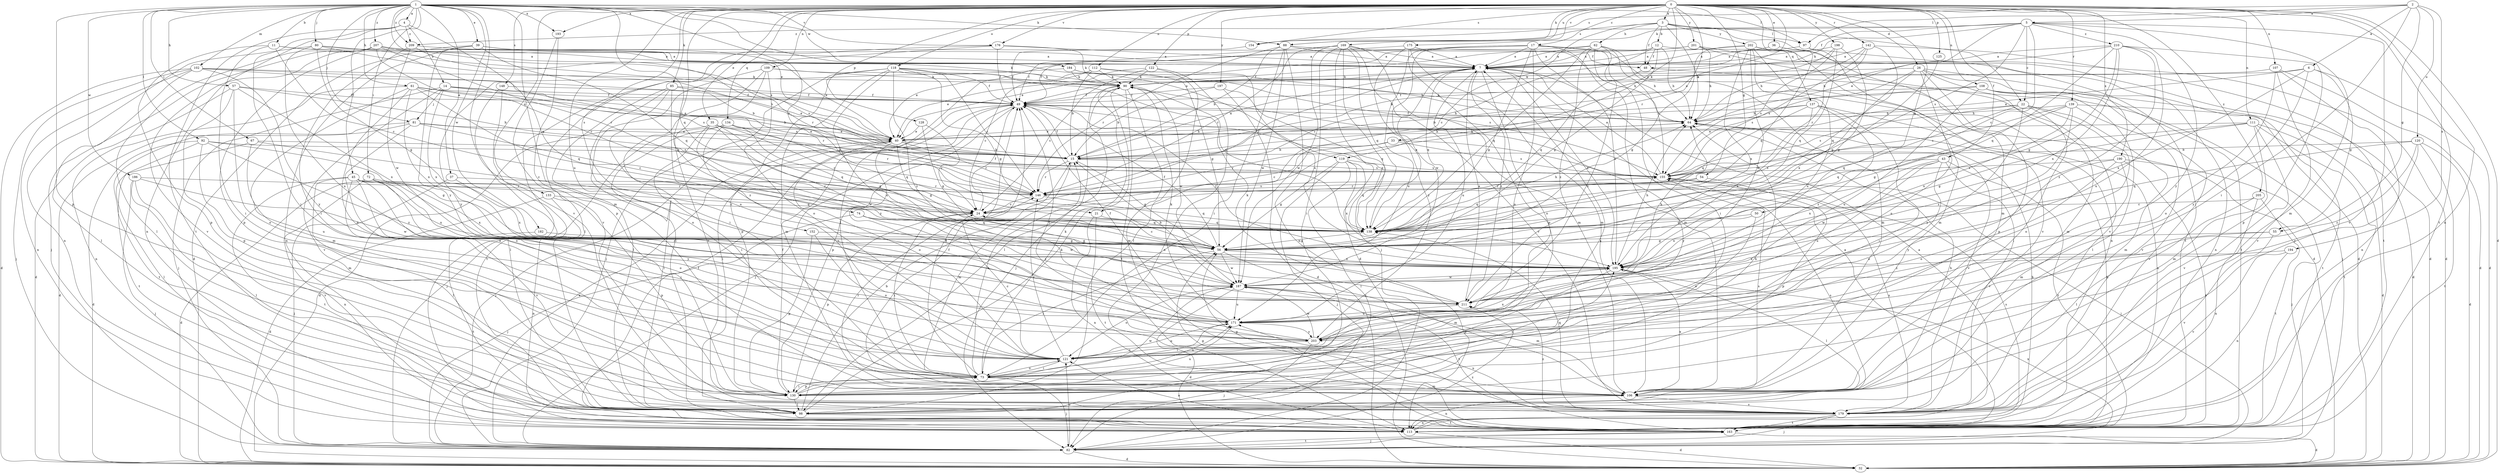 strict digraph  {
0;
1;
2;
3;
4;
5;
6;
7;
11;
12;
14;
15;
17;
21;
22;
24;
26;
32;
33;
35;
36;
37;
39;
40;
43;
45;
48;
49;
50;
54;
55;
56;
57;
61;
62;
64;
67;
72;
73;
74;
80;
81;
82;
85;
88;
90;
92;
97;
98;
102;
106;
107;
108;
109;
111;
112;
113;
118;
119;
120;
121;
122;
125;
128;
130;
133;
134;
137;
138;
139;
142;
146;
148;
152;
154;
155;
163;
169;
171;
175;
176;
179;
182;
184;
186;
187;
190;
193;
194;
195;
197;
198;
201;
202;
203;
205;
207;
209;
210;
211;
0 -> 3  [label=a];
0 -> 17  [label=c];
0 -> 26  [label=d];
0 -> 32  [label=d];
0 -> 33  [label=e];
0 -> 35  [label=e];
0 -> 36  [label=e];
0 -> 43  [label=f];
0 -> 50  [label=g];
0 -> 54  [label=g];
0 -> 74  [label=j];
0 -> 85  [label=k];
0 -> 88  [label=k];
0 -> 107  [label=n];
0 -> 108  [label=n];
0 -> 109  [label=n];
0 -> 111  [label=n];
0 -> 112  [label=n];
0 -> 113  [label=n];
0 -> 118  [label=o];
0 -> 119  [label=o];
0 -> 122  [label=p];
0 -> 125  [label=p];
0 -> 128  [label=p];
0 -> 133  [label=q];
0 -> 134  [label=q];
0 -> 137  [label=q];
0 -> 139  [label=r];
0 -> 142  [label=r];
0 -> 146  [label=r];
0 -> 148  [label=s];
0 -> 152  [label=s];
0 -> 154  [label=s];
0 -> 163  [label=t];
0 -> 169  [label=u];
0 -> 171  [label=u];
0 -> 175  [label=v];
0 -> 176  [label=v];
0 -> 190  [label=x];
0 -> 193  [label=x];
0 -> 197  [label=y];
0 -> 198  [label=y];
0 -> 201  [label=y];
0 -> 205  [label=z];
1 -> 4  [label=a];
1 -> 11  [label=b];
1 -> 21  [label=c];
1 -> 37  [label=e];
1 -> 39  [label=e];
1 -> 40  [label=e];
1 -> 45  [label=f];
1 -> 57  [label=h];
1 -> 61  [label=h];
1 -> 67  [label=i];
1 -> 72  [label=i];
1 -> 80  [label=j];
1 -> 81  [label=j];
1 -> 88  [label=k];
1 -> 92  [label=l];
1 -> 97  [label=l];
1 -> 102  [label=m];
1 -> 106  [label=m];
1 -> 119  [label=o];
1 -> 130  [label=p];
1 -> 138  [label=q];
1 -> 176  [label=v];
1 -> 179  [label=v];
1 -> 182  [label=w];
1 -> 184  [label=w];
1 -> 186  [label=w];
1 -> 193  [label=x];
1 -> 207  [label=z];
1 -> 209  [label=z];
2 -> 5  [label=a];
2 -> 6  [label=a];
2 -> 55  [label=g];
2 -> 73  [label=i];
2 -> 97  [label=l];
2 -> 120  [label=o];
2 -> 154  [label=s];
2 -> 194  [label=x];
3 -> 12  [label=b];
3 -> 21  [label=c];
3 -> 22  [label=c];
3 -> 48  [label=f];
3 -> 62  [label=h];
3 -> 64  [label=h];
3 -> 97  [label=l];
3 -> 106  [label=m];
3 -> 154  [label=s];
3 -> 202  [label=y];
4 -> 14  [label=b];
4 -> 73  [label=i];
4 -> 113  [label=n];
4 -> 138  [label=q];
4 -> 163  [label=t];
4 -> 209  [label=z];
5 -> 22  [label=c];
5 -> 24  [label=c];
5 -> 40  [label=e];
5 -> 48  [label=f];
5 -> 88  [label=k];
5 -> 90  [label=k];
5 -> 106  [label=m];
5 -> 155  [label=s];
5 -> 179  [label=v];
5 -> 203  [label=y];
5 -> 209  [label=z];
5 -> 210  [label=z];
6 -> 32  [label=d];
6 -> 40  [label=e];
6 -> 55  [label=g];
6 -> 90  [label=k];
6 -> 195  [label=x];
6 -> 203  [label=y];
7 -> 90  [label=k];
7 -> 121  [label=o];
7 -> 138  [label=q];
7 -> 146  [label=r];
7 -> 171  [label=u];
7 -> 195  [label=x];
7 -> 211  [label=z];
11 -> 7  [label=a];
11 -> 24  [label=c];
11 -> 48  [label=f];
11 -> 73  [label=i];
11 -> 130  [label=p];
12 -> 7  [label=a];
12 -> 24  [label=c];
12 -> 32  [label=d];
12 -> 48  [label=f];
12 -> 56  [label=g];
12 -> 64  [label=h];
14 -> 49  [label=f];
14 -> 81  [label=j];
14 -> 82  [label=j];
14 -> 146  [label=r];
14 -> 155  [label=s];
14 -> 179  [label=v];
14 -> 195  [label=x];
15 -> 7  [label=a];
15 -> 49  [label=f];
15 -> 56  [label=g];
15 -> 106  [label=m];
15 -> 146  [label=r];
15 -> 155  [label=s];
17 -> 7  [label=a];
17 -> 32  [label=d];
17 -> 40  [label=e];
17 -> 56  [label=g];
17 -> 64  [label=h];
17 -> 106  [label=m];
17 -> 121  [label=o];
17 -> 171  [label=u];
17 -> 187  [label=w];
17 -> 195  [label=x];
21 -> 113  [label=n];
21 -> 138  [label=q];
21 -> 163  [label=t];
22 -> 64  [label=h];
22 -> 73  [label=i];
22 -> 106  [label=m];
22 -> 121  [label=o];
22 -> 138  [label=q];
22 -> 155  [label=s];
22 -> 203  [label=y];
24 -> 49  [label=f];
24 -> 73  [label=i];
24 -> 130  [label=p];
24 -> 138  [label=q];
26 -> 90  [label=k];
26 -> 106  [label=m];
26 -> 113  [label=n];
26 -> 121  [label=o];
26 -> 130  [label=p];
26 -> 155  [label=s];
26 -> 163  [label=t];
26 -> 195  [label=x];
33 -> 15  [label=b];
33 -> 24  [label=c];
33 -> 146  [label=r];
33 -> 155  [label=s];
33 -> 203  [label=y];
35 -> 24  [label=c];
35 -> 32  [label=d];
35 -> 40  [label=e];
35 -> 73  [label=i];
35 -> 138  [label=q];
35 -> 146  [label=r];
35 -> 187  [label=w];
35 -> 211  [label=z];
36 -> 7  [label=a];
36 -> 138  [label=q];
37 -> 82  [label=j];
37 -> 146  [label=r];
37 -> 195  [label=x];
39 -> 7  [label=a];
39 -> 32  [label=d];
39 -> 40  [label=e];
39 -> 113  [label=n];
39 -> 138  [label=q];
39 -> 203  [label=y];
40 -> 15  [label=b];
40 -> 56  [label=g];
40 -> 64  [label=h];
40 -> 82  [label=j];
40 -> 121  [label=o];
40 -> 146  [label=r];
40 -> 203  [label=y];
43 -> 121  [label=o];
43 -> 155  [label=s];
43 -> 163  [label=t];
43 -> 171  [label=u];
43 -> 179  [label=v];
43 -> 187  [label=w];
43 -> 195  [label=x];
45 -> 73  [label=i];
45 -> 98  [label=l];
45 -> 121  [label=o];
45 -> 138  [label=q];
45 -> 146  [label=r];
45 -> 163  [label=t];
45 -> 179  [label=v];
45 -> 195  [label=x];
48 -> 82  [label=j];
48 -> 138  [label=q];
49 -> 64  [label=h];
49 -> 82  [label=j];
49 -> 98  [label=l];
49 -> 130  [label=p];
49 -> 138  [label=q];
50 -> 121  [label=o];
50 -> 138  [label=q];
50 -> 195  [label=x];
54 -> 130  [label=p];
54 -> 138  [label=q];
54 -> 146  [label=r];
55 -> 56  [label=g];
55 -> 179  [label=v];
55 -> 211  [label=z];
56 -> 24  [label=c];
56 -> 49  [label=f];
56 -> 73  [label=i];
56 -> 106  [label=m];
56 -> 187  [label=w];
56 -> 195  [label=x];
57 -> 15  [label=b];
57 -> 32  [label=d];
57 -> 49  [label=f];
57 -> 121  [label=o];
57 -> 130  [label=p];
57 -> 195  [label=x];
61 -> 15  [label=b];
61 -> 40  [label=e];
61 -> 49  [label=f];
61 -> 106  [label=m];
61 -> 113  [label=n];
61 -> 121  [label=o];
61 -> 138  [label=q];
61 -> 195  [label=x];
62 -> 7  [label=a];
62 -> 40  [label=e];
62 -> 73  [label=i];
62 -> 106  [label=m];
62 -> 138  [label=q];
62 -> 155  [label=s];
62 -> 171  [label=u];
62 -> 211  [label=z];
64 -> 40  [label=e];
64 -> 49  [label=f];
64 -> 179  [label=v];
67 -> 15  [label=b];
67 -> 24  [label=c];
67 -> 163  [label=t];
67 -> 171  [label=u];
72 -> 32  [label=d];
72 -> 113  [label=n];
72 -> 146  [label=r];
72 -> 195  [label=x];
72 -> 203  [label=y];
72 -> 211  [label=z];
73 -> 15  [label=b];
73 -> 49  [label=f];
73 -> 82  [label=j];
73 -> 90  [label=k];
73 -> 106  [label=m];
73 -> 121  [label=o];
73 -> 130  [label=p];
73 -> 171  [label=u];
74 -> 82  [label=j];
74 -> 138  [label=q];
74 -> 187  [label=w];
74 -> 211  [label=z];
80 -> 7  [label=a];
80 -> 15  [label=b];
80 -> 40  [label=e];
80 -> 56  [label=g];
80 -> 113  [label=n];
80 -> 171  [label=u];
81 -> 24  [label=c];
81 -> 32  [label=d];
81 -> 40  [label=e];
81 -> 121  [label=o];
81 -> 155  [label=s];
81 -> 163  [label=t];
82 -> 32  [label=d];
82 -> 40  [label=e];
82 -> 121  [label=o];
82 -> 163  [label=t];
82 -> 195  [label=x];
82 -> 211  [label=z];
85 -> 40  [label=e];
85 -> 49  [label=f];
85 -> 98  [label=l];
85 -> 121  [label=o];
85 -> 171  [label=u];
85 -> 211  [label=z];
88 -> 7  [label=a];
88 -> 15  [label=b];
88 -> 64  [label=h];
88 -> 73  [label=i];
88 -> 113  [label=n];
88 -> 146  [label=r];
88 -> 187  [label=w];
90 -> 49  [label=f];
90 -> 82  [label=j];
90 -> 98  [label=l];
90 -> 106  [label=m];
90 -> 163  [label=t];
90 -> 187  [label=w];
92 -> 15  [label=b];
92 -> 32  [label=d];
92 -> 56  [label=g];
92 -> 98  [label=l];
92 -> 106  [label=m];
92 -> 211  [label=z];
97 -> 7  [label=a];
97 -> 32  [label=d];
97 -> 179  [label=v];
98 -> 7  [label=a];
98 -> 15  [label=b];
98 -> 64  [label=h];
98 -> 90  [label=k];
98 -> 155  [label=s];
98 -> 163  [label=t];
102 -> 15  [label=b];
102 -> 32  [label=d];
102 -> 82  [label=j];
102 -> 90  [label=k];
102 -> 98  [label=l];
102 -> 113  [label=n];
102 -> 155  [label=s];
102 -> 203  [label=y];
106 -> 49  [label=f];
106 -> 113  [label=n];
106 -> 146  [label=r];
106 -> 155  [label=s];
106 -> 179  [label=v];
106 -> 195  [label=x];
107 -> 32  [label=d];
107 -> 90  [label=k];
107 -> 113  [label=n];
107 -> 121  [label=o];
107 -> 179  [label=v];
108 -> 15  [label=b];
108 -> 32  [label=d];
108 -> 49  [label=f];
108 -> 98  [label=l];
108 -> 171  [label=u];
108 -> 179  [label=v];
109 -> 64  [label=h];
109 -> 73  [label=i];
109 -> 90  [label=k];
109 -> 98  [label=l];
109 -> 121  [label=o];
109 -> 179  [label=v];
111 -> 32  [label=d];
111 -> 40  [label=e];
111 -> 56  [label=g];
111 -> 106  [label=m];
111 -> 138  [label=q];
111 -> 163  [label=t];
111 -> 179  [label=v];
112 -> 15  [label=b];
112 -> 24  [label=c];
112 -> 56  [label=g];
112 -> 73  [label=i];
112 -> 90  [label=k];
112 -> 195  [label=x];
113 -> 7  [label=a];
113 -> 32  [label=d];
113 -> 64  [label=h];
113 -> 121  [label=o];
113 -> 155  [label=s];
118 -> 49  [label=f];
118 -> 56  [label=g];
118 -> 82  [label=j];
118 -> 90  [label=k];
118 -> 106  [label=m];
118 -> 130  [label=p];
118 -> 138  [label=q];
118 -> 146  [label=r];
118 -> 171  [label=u];
118 -> 211  [label=z];
119 -> 56  [label=g];
119 -> 82  [label=j];
119 -> 98  [label=l];
119 -> 138  [label=q];
119 -> 155  [label=s];
119 -> 195  [label=x];
120 -> 15  [label=b];
120 -> 32  [label=d];
120 -> 138  [label=q];
120 -> 163  [label=t];
120 -> 203  [label=y];
120 -> 211  [label=z];
121 -> 24  [label=c];
121 -> 73  [label=i];
121 -> 146  [label=r];
121 -> 171  [label=u];
122 -> 24  [label=c];
122 -> 40  [label=e];
122 -> 90  [label=k];
122 -> 98  [label=l];
122 -> 113  [label=n];
125 -> 56  [label=g];
128 -> 24  [label=c];
128 -> 40  [label=e];
128 -> 56  [label=g];
130 -> 49  [label=f];
130 -> 64  [label=h];
130 -> 73  [label=i];
130 -> 98  [label=l];
130 -> 171  [label=u];
130 -> 187  [label=w];
130 -> 195  [label=x];
133 -> 24  [label=c];
133 -> 32  [label=d];
133 -> 113  [label=n];
133 -> 130  [label=p];
134 -> 40  [label=e];
134 -> 56  [label=g];
134 -> 82  [label=j];
134 -> 98  [label=l];
134 -> 121  [label=o];
134 -> 138  [label=q];
137 -> 15  [label=b];
137 -> 64  [label=h];
137 -> 73  [label=i];
137 -> 113  [label=n];
137 -> 138  [label=q];
137 -> 195  [label=x];
137 -> 211  [label=z];
138 -> 7  [label=a];
138 -> 56  [label=g];
138 -> 64  [label=h];
139 -> 56  [label=g];
139 -> 64  [label=h];
139 -> 155  [label=s];
139 -> 163  [label=t];
139 -> 179  [label=v];
139 -> 195  [label=x];
139 -> 211  [label=z];
142 -> 7  [label=a];
142 -> 64  [label=h];
142 -> 138  [label=q];
142 -> 146  [label=r];
142 -> 155  [label=s];
142 -> 163  [label=t];
146 -> 24  [label=c];
146 -> 138  [label=q];
146 -> 155  [label=s];
148 -> 49  [label=f];
148 -> 98  [label=l];
148 -> 163  [label=t];
152 -> 56  [label=g];
152 -> 121  [label=o];
152 -> 130  [label=p];
154 -> 49  [label=f];
155 -> 7  [label=a];
155 -> 82  [label=j];
155 -> 90  [label=k];
155 -> 146  [label=r];
163 -> 7  [label=a];
163 -> 32  [label=d];
163 -> 49  [label=f];
163 -> 56  [label=g];
163 -> 64  [label=h];
163 -> 82  [label=j];
169 -> 7  [label=a];
169 -> 32  [label=d];
169 -> 49  [label=f];
169 -> 73  [label=i];
169 -> 82  [label=j];
169 -> 106  [label=m];
169 -> 138  [label=q];
169 -> 146  [label=r];
169 -> 179  [label=v];
169 -> 187  [label=w];
171 -> 49  [label=f];
171 -> 73  [label=i];
171 -> 90  [label=k];
171 -> 203  [label=y];
175 -> 7  [label=a];
175 -> 49  [label=f];
175 -> 106  [label=m];
175 -> 130  [label=p];
175 -> 203  [label=y];
176 -> 7  [label=a];
176 -> 49  [label=f];
176 -> 90  [label=k];
176 -> 98  [label=l];
176 -> 113  [label=n];
179 -> 56  [label=g];
179 -> 82  [label=j];
179 -> 113  [label=n];
179 -> 138  [label=q];
179 -> 155  [label=s];
179 -> 163  [label=t];
179 -> 171  [label=u];
179 -> 211  [label=z];
182 -> 56  [label=g];
182 -> 163  [label=t];
184 -> 64  [label=h];
184 -> 90  [label=k];
184 -> 155  [label=s];
184 -> 203  [label=y];
186 -> 82  [label=j];
186 -> 98  [label=l];
186 -> 146  [label=r];
186 -> 179  [label=v];
186 -> 187  [label=w];
187 -> 15  [label=b];
187 -> 32  [label=d];
187 -> 64  [label=h];
187 -> 106  [label=m];
187 -> 121  [label=o];
187 -> 163  [label=t];
187 -> 171  [label=u];
187 -> 211  [label=z];
190 -> 82  [label=j];
190 -> 106  [label=m];
190 -> 121  [label=o];
190 -> 155  [label=s];
190 -> 163  [label=t];
190 -> 203  [label=y];
193 -> 130  [label=p];
193 -> 179  [label=v];
194 -> 113  [label=n];
194 -> 179  [label=v];
194 -> 195  [label=x];
195 -> 49  [label=f];
195 -> 64  [label=h];
195 -> 98  [label=l];
195 -> 130  [label=p];
195 -> 187  [label=w];
197 -> 15  [label=b];
197 -> 32  [label=d];
197 -> 49  [label=f];
197 -> 138  [label=q];
198 -> 7  [label=a];
198 -> 15  [label=b];
198 -> 56  [label=g];
198 -> 138  [label=q];
198 -> 155  [label=s];
201 -> 7  [label=a];
201 -> 49  [label=f];
201 -> 64  [label=h];
201 -> 163  [label=t];
201 -> 179  [label=v];
202 -> 7  [label=a];
202 -> 32  [label=d];
202 -> 56  [label=g];
202 -> 106  [label=m];
202 -> 113  [label=n];
202 -> 171  [label=u];
202 -> 187  [label=w];
202 -> 195  [label=x];
203 -> 49  [label=f];
203 -> 82  [label=j];
203 -> 121  [label=o];
203 -> 187  [label=w];
203 -> 195  [label=x];
205 -> 24  [label=c];
205 -> 98  [label=l];
205 -> 113  [label=n];
205 -> 163  [label=t];
207 -> 7  [label=a];
207 -> 24  [label=c];
207 -> 82  [label=j];
207 -> 90  [label=k];
207 -> 98  [label=l];
207 -> 130  [label=p];
207 -> 146  [label=r];
207 -> 155  [label=s];
207 -> 179  [label=v];
209 -> 7  [label=a];
209 -> 73  [label=i];
209 -> 146  [label=r];
209 -> 187  [label=w];
210 -> 7  [label=a];
210 -> 56  [label=g];
210 -> 64  [label=h];
210 -> 130  [label=p];
210 -> 138  [label=q];
210 -> 171  [label=u];
210 -> 195  [label=x];
210 -> 211  [label=z];
211 -> 7  [label=a];
211 -> 90  [label=k];
211 -> 171  [label=u];
}
